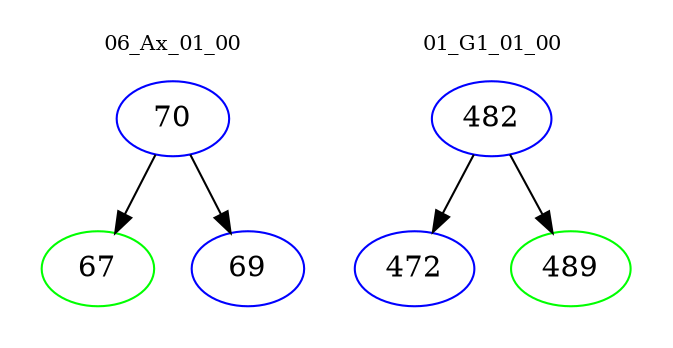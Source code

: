 digraph{
subgraph cluster_0 {
color = white
label = "06_Ax_01_00";
fontsize=10;
T0_70 [label="70", color="blue"]
T0_70 -> T0_67 [color="black"]
T0_67 [label="67", color="green"]
T0_70 -> T0_69 [color="black"]
T0_69 [label="69", color="blue"]
}
subgraph cluster_1 {
color = white
label = "01_G1_01_00";
fontsize=10;
T1_482 [label="482", color="blue"]
T1_482 -> T1_472 [color="black"]
T1_472 [label="472", color="blue"]
T1_482 -> T1_489 [color="black"]
T1_489 [label="489", color="green"]
}
}
